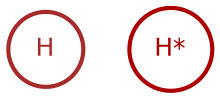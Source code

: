 digraph "state transitions" {
  fontname="Helvetica" fontsize=12 penwidth=2.0 splines=true ordering=out compound=true overlap=scale nodesep=0.3 ranksep=0.1
  node [shape=plaintext style=filled fillcolor="#FFFFFF01" fontname=Helvetica fontsize=12 penwidth=2.0]
  edge [fontname=Helvetica fontsize=10]

  "history" [shape=circle class="state history" label="H" color="brown" fontcolor="brown"]
  "history.deep" [shape=circle class="state deephistory" label="H*" color="#aa0000" fontcolor="#aa0000"]

}
